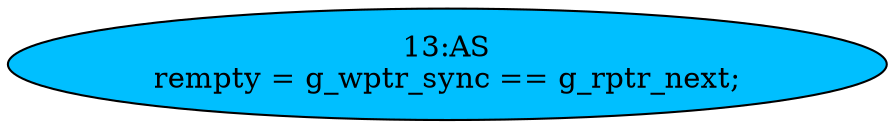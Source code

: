 strict digraph "" {
	node [label="\N"];
	"13:AS"	 [ast="<pyverilog.vparser.ast.Assign object at 0x7fe991836290>",
		def_var="['rempty']",
		fillcolor=deepskyblue,
		label="13:AS
rempty = g_wptr_sync == g_rptr_next;",
		statements="[]",
		style=filled,
		typ=Assign,
		use_var="['g_wptr_sync', 'g_rptr_next']"];
}
